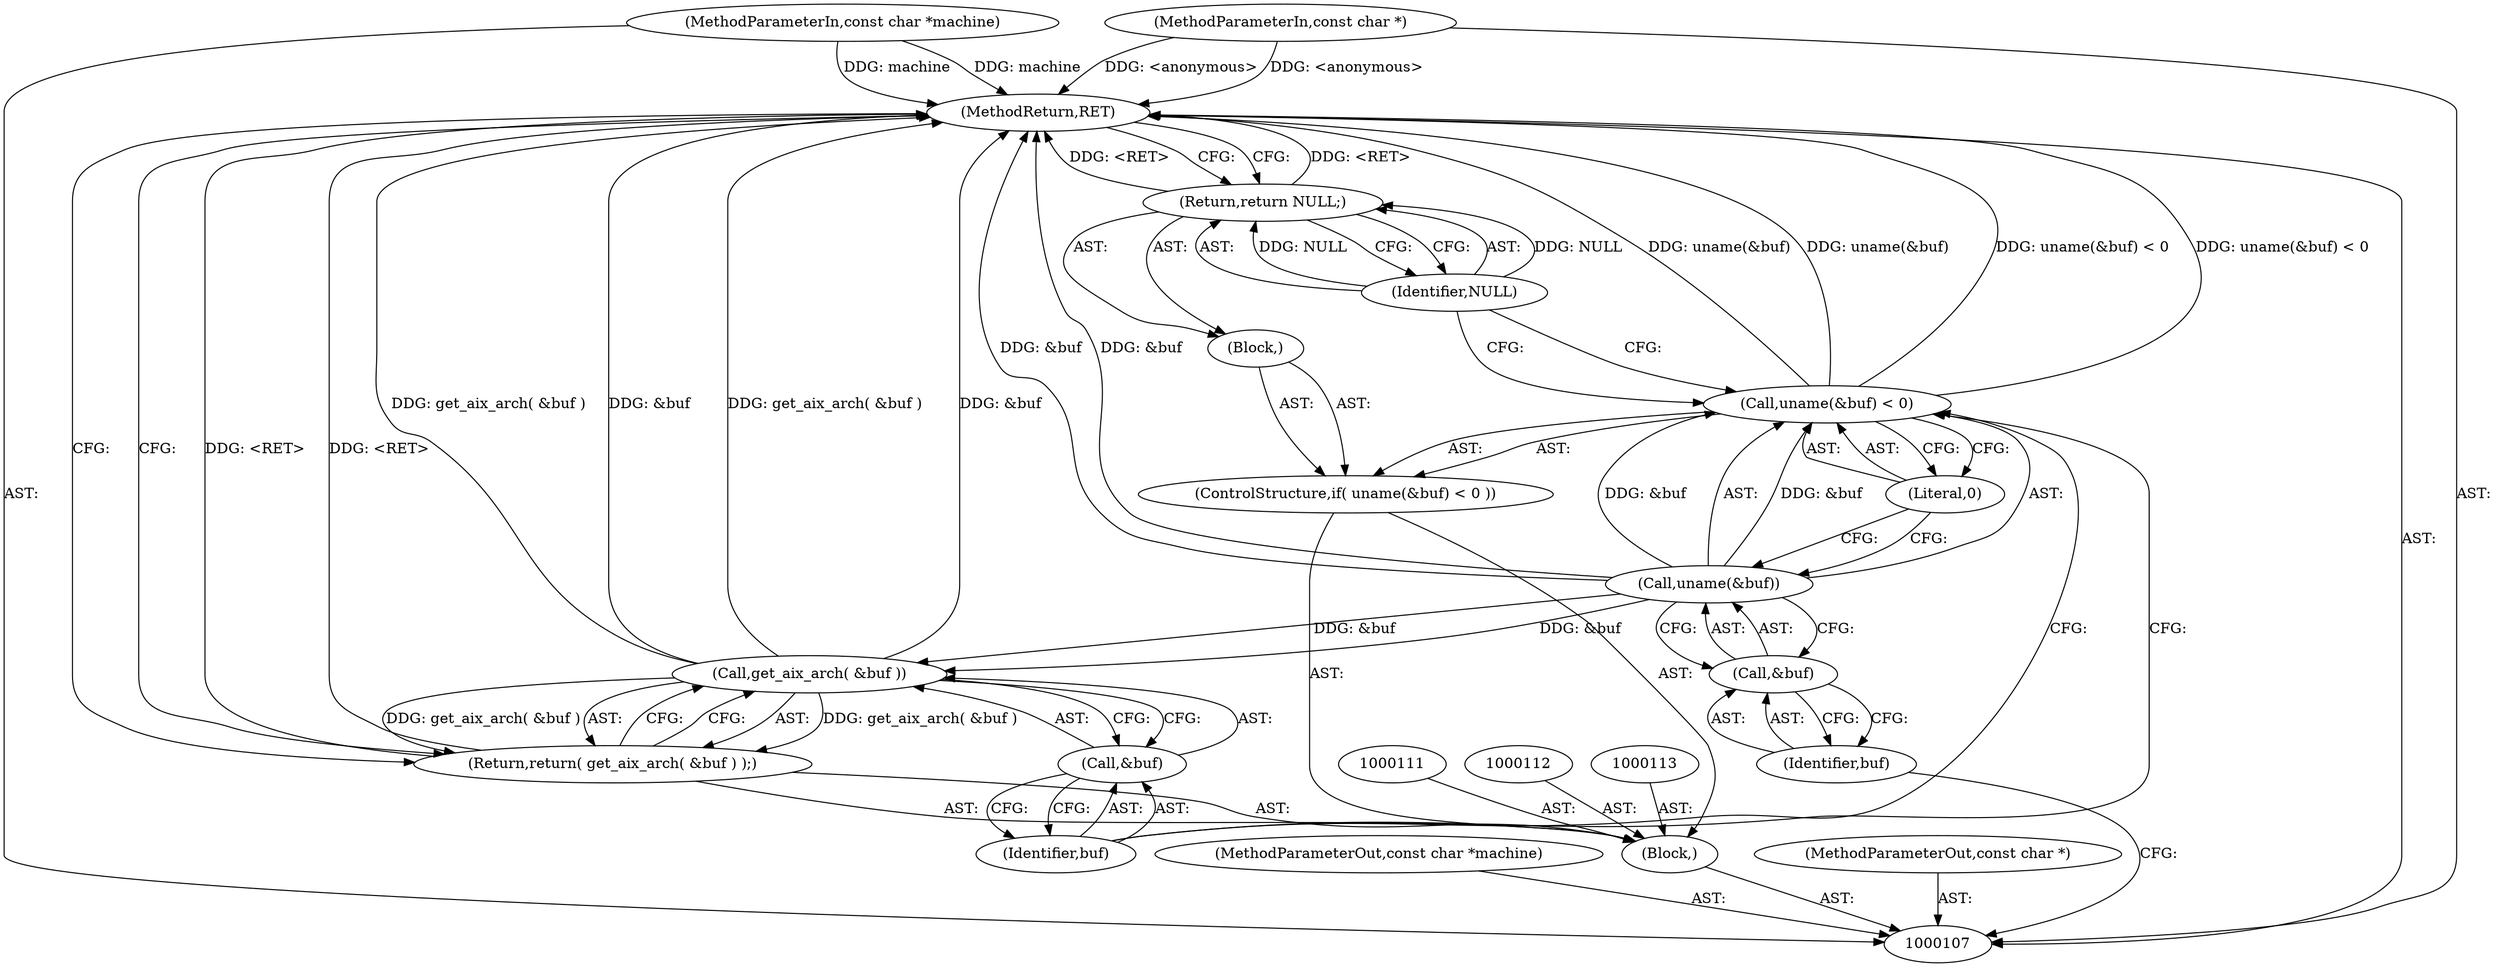 digraph "0_htcondor_5e5571d1a431eb3c61977b6dd6ec90186ef79867_8" {
"1000127" [label="(MethodReturn,RET)"];
"1000108" [label="(MethodParameterIn,const char *machine)"];
"1000153" [label="(MethodParameterOut,const char *machine)"];
"1000109" [label="(MethodParameterIn,const char *)"];
"1000154" [label="(MethodParameterOut,const char *)"];
"1000114" [label="(ControlStructure,if( uname(&buf) < 0 ))"];
"1000117" [label="(Call,&buf)"];
"1000118" [label="(Identifier,buf)"];
"1000119" [label="(Literal,0)"];
"1000120" [label="(Block,)"];
"1000115" [label="(Call,uname(&buf) < 0)"];
"1000116" [label="(Call,uname(&buf))"];
"1000121" [label="(Return,return NULL;)"];
"1000122" [label="(Identifier,NULL)"];
"1000123" [label="(Return,return( get_aix_arch( &buf ) );)"];
"1000125" [label="(Call,&buf)"];
"1000126" [label="(Identifier,buf)"];
"1000124" [label="(Call,get_aix_arch( &buf ))"];
"1000110" [label="(Block,)"];
"1000127" -> "1000107"  [label="AST: "];
"1000127" -> "1000121"  [label="CFG: "];
"1000127" -> "1000123"  [label="CFG: "];
"1000123" -> "1000127"  [label="DDG: <RET>"];
"1000116" -> "1000127"  [label="DDG: &buf"];
"1000124" -> "1000127"  [label="DDG: &buf"];
"1000124" -> "1000127"  [label="DDG: get_aix_arch( &buf )"];
"1000108" -> "1000127"  [label="DDG: machine"];
"1000115" -> "1000127"  [label="DDG: uname(&buf) < 0"];
"1000115" -> "1000127"  [label="DDG: uname(&buf)"];
"1000109" -> "1000127"  [label="DDG: <anonymous>"];
"1000121" -> "1000127"  [label="DDG: <RET>"];
"1000108" -> "1000107"  [label="AST: "];
"1000108" -> "1000127"  [label="DDG: machine"];
"1000153" -> "1000107"  [label="AST: "];
"1000109" -> "1000107"  [label="AST: "];
"1000109" -> "1000127"  [label="DDG: <anonymous>"];
"1000154" -> "1000107"  [label="AST: "];
"1000114" -> "1000110"  [label="AST: "];
"1000115" -> "1000114"  [label="AST: "];
"1000120" -> "1000114"  [label="AST: "];
"1000117" -> "1000116"  [label="AST: "];
"1000117" -> "1000118"  [label="CFG: "];
"1000118" -> "1000117"  [label="AST: "];
"1000116" -> "1000117"  [label="CFG: "];
"1000118" -> "1000117"  [label="AST: "];
"1000118" -> "1000107"  [label="CFG: "];
"1000117" -> "1000118"  [label="CFG: "];
"1000119" -> "1000115"  [label="AST: "];
"1000119" -> "1000116"  [label="CFG: "];
"1000115" -> "1000119"  [label="CFG: "];
"1000120" -> "1000114"  [label="AST: "];
"1000121" -> "1000120"  [label="AST: "];
"1000115" -> "1000114"  [label="AST: "];
"1000115" -> "1000119"  [label="CFG: "];
"1000116" -> "1000115"  [label="AST: "];
"1000119" -> "1000115"  [label="AST: "];
"1000122" -> "1000115"  [label="CFG: "];
"1000126" -> "1000115"  [label="CFG: "];
"1000115" -> "1000127"  [label="DDG: uname(&buf) < 0"];
"1000115" -> "1000127"  [label="DDG: uname(&buf)"];
"1000116" -> "1000115"  [label="DDG: &buf"];
"1000116" -> "1000115"  [label="AST: "];
"1000116" -> "1000117"  [label="CFG: "];
"1000117" -> "1000116"  [label="AST: "];
"1000119" -> "1000116"  [label="CFG: "];
"1000116" -> "1000127"  [label="DDG: &buf"];
"1000116" -> "1000115"  [label="DDG: &buf"];
"1000116" -> "1000124"  [label="DDG: &buf"];
"1000121" -> "1000120"  [label="AST: "];
"1000121" -> "1000122"  [label="CFG: "];
"1000122" -> "1000121"  [label="AST: "];
"1000127" -> "1000121"  [label="CFG: "];
"1000121" -> "1000127"  [label="DDG: <RET>"];
"1000122" -> "1000121"  [label="DDG: NULL"];
"1000122" -> "1000121"  [label="AST: "];
"1000122" -> "1000115"  [label="CFG: "];
"1000121" -> "1000122"  [label="CFG: "];
"1000122" -> "1000121"  [label="DDG: NULL"];
"1000123" -> "1000110"  [label="AST: "];
"1000123" -> "1000124"  [label="CFG: "];
"1000124" -> "1000123"  [label="AST: "];
"1000127" -> "1000123"  [label="CFG: "];
"1000123" -> "1000127"  [label="DDG: <RET>"];
"1000124" -> "1000123"  [label="DDG: get_aix_arch( &buf )"];
"1000125" -> "1000124"  [label="AST: "];
"1000125" -> "1000126"  [label="CFG: "];
"1000126" -> "1000125"  [label="AST: "];
"1000124" -> "1000125"  [label="CFG: "];
"1000126" -> "1000125"  [label="AST: "];
"1000126" -> "1000115"  [label="CFG: "];
"1000125" -> "1000126"  [label="CFG: "];
"1000124" -> "1000123"  [label="AST: "];
"1000124" -> "1000125"  [label="CFG: "];
"1000125" -> "1000124"  [label="AST: "];
"1000123" -> "1000124"  [label="CFG: "];
"1000124" -> "1000127"  [label="DDG: &buf"];
"1000124" -> "1000127"  [label="DDG: get_aix_arch( &buf )"];
"1000124" -> "1000123"  [label="DDG: get_aix_arch( &buf )"];
"1000116" -> "1000124"  [label="DDG: &buf"];
"1000110" -> "1000107"  [label="AST: "];
"1000111" -> "1000110"  [label="AST: "];
"1000112" -> "1000110"  [label="AST: "];
"1000113" -> "1000110"  [label="AST: "];
"1000114" -> "1000110"  [label="AST: "];
"1000123" -> "1000110"  [label="AST: "];
}
